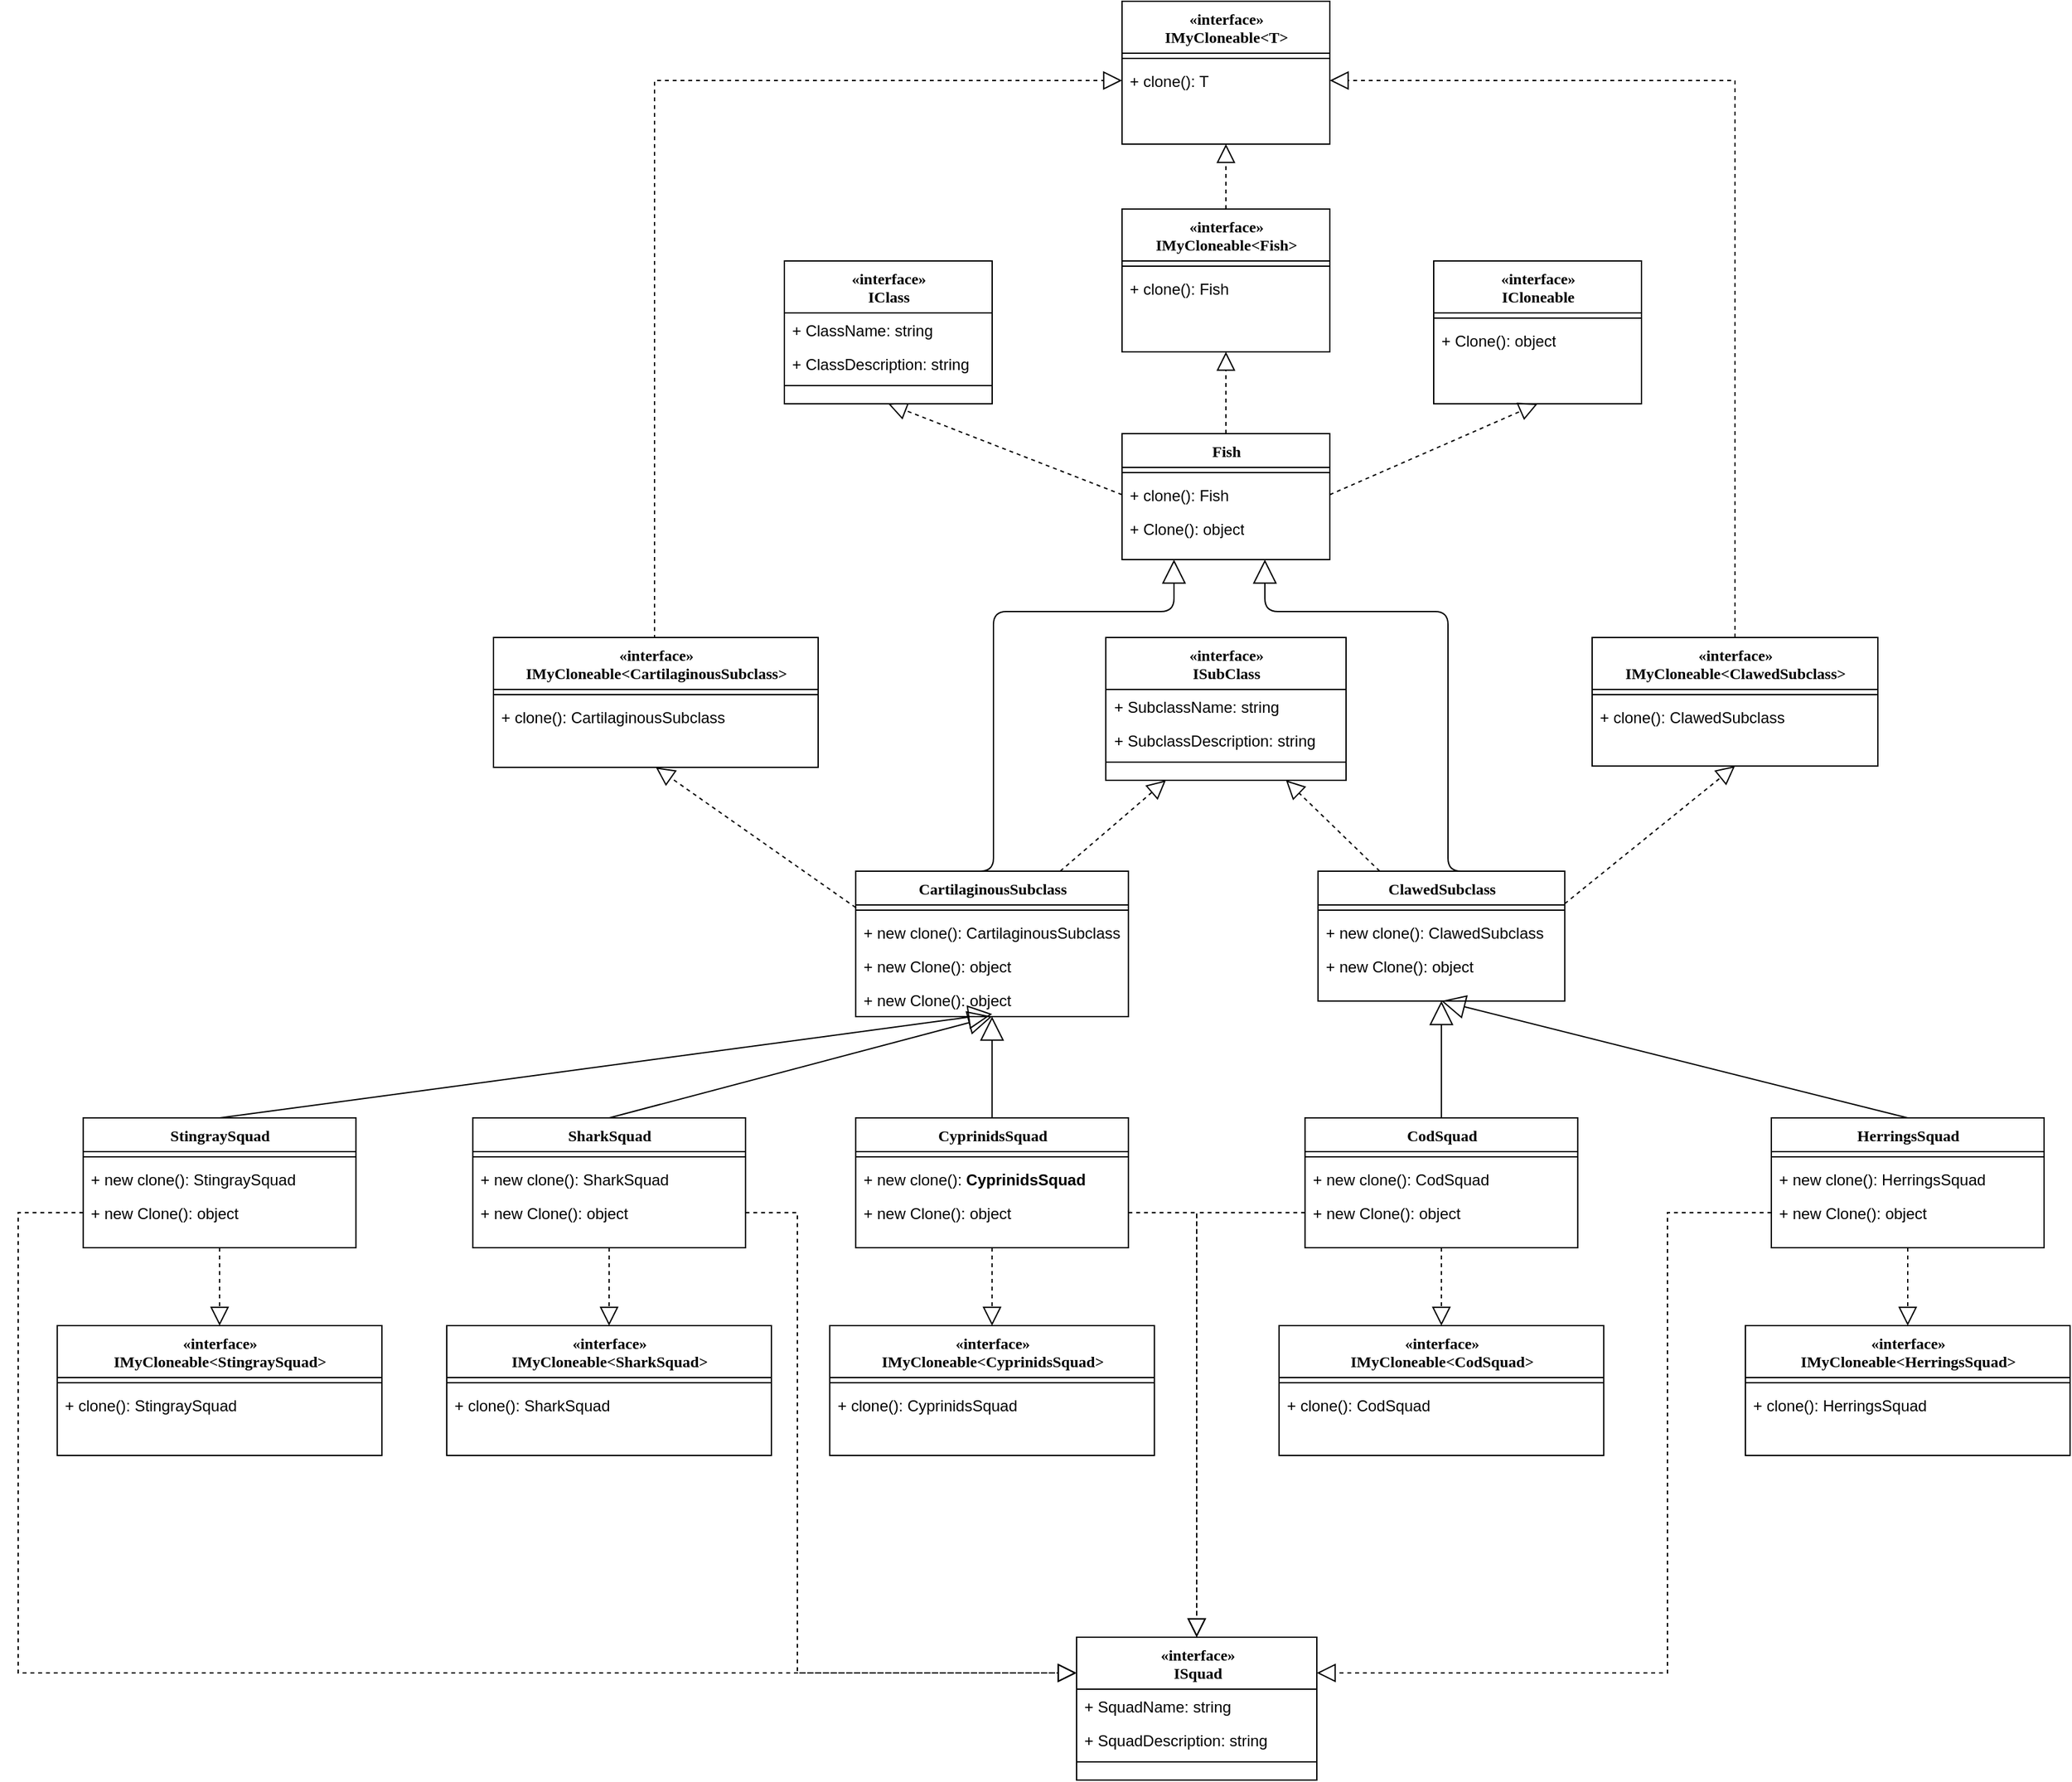 <mxfile version="18.0.4"><diagram name="Page-1" id="9f46799a-70d6-7492-0946-bef42562c5a5"><mxGraphModel dx="3695" dy="2658" grid="1" gridSize="10" guides="1" tooltips="1" connect="1" arrows="1" fold="1" page="1" pageScale="1" pageWidth="1100" pageHeight="850" background="none" math="0" shadow="0"><root><mxCell id="0"/><mxCell id="1" parent="0"/><mxCell id="78961159f06e98e8-43" value="Fish" style="swimlane;html=1;fontStyle=1;align=center;verticalAlign=top;childLayout=stackLayout;horizontal=1;startSize=26;horizontalStack=0;resizeParent=1;resizeLast=0;collapsible=1;marginBottom=0;swimlaneFillColor=#ffffff;rounded=0;shadow=0;comic=0;labelBackgroundColor=none;strokeWidth=1;fillColor=none;fontFamily=Verdana;fontSize=12" parent="1" vertex="1"><mxGeometry x="740" y="83" width="160" height="97" as="geometry"/></mxCell><mxCell id="78961159f06e98e8-51" value="" style="line;html=1;strokeWidth=1;fillColor=none;align=left;verticalAlign=middle;spacingTop=-1;spacingLeft=3;spacingRight=3;rotatable=0;labelPosition=right;points=[];portConstraint=eastwest;" parent="78961159f06e98e8-43" vertex="1"><mxGeometry y="26" width="160" height="8" as="geometry"/></mxCell><mxCell id="78961159f06e98e8-52" value="+ clone(): Fish" style="text;html=1;strokeColor=none;fillColor=none;align=left;verticalAlign=top;spacingLeft=4;spacingRight=4;whiteSpace=wrap;overflow=hidden;rotatable=0;points=[[0,0.5],[1,0.5]];portConstraint=eastwest;" parent="78961159f06e98e8-43" vertex="1"><mxGeometry y="34" width="160" height="26" as="geometry"/></mxCell><mxCell id="78961159f06e98e8-53" value="+ Clone(): object" style="text;html=1;strokeColor=none;fillColor=none;align=left;verticalAlign=top;spacingLeft=4;spacingRight=4;whiteSpace=wrap;overflow=hidden;rotatable=0;points=[[0,0.5],[1,0.5]];portConstraint=eastwest;" parent="78961159f06e98e8-43" vertex="1"><mxGeometry y="60" width="160" height="26" as="geometry"/></mxCell><mxCell id="78961159f06e98e8-128" style="edgeStyle=orthogonalEdgeStyle;html=1;labelBackgroundColor=none;startFill=0;startSize=8;endArrow=block;endFill=0;endSize=16;fontFamily=Verdana;fontSize=12;exitX=0.25;exitY=0;exitDx=0;exitDy=0;entryX=0.25;entryY=1;entryDx=0;entryDy=0;" parent="1" source="78961159f06e98e8-82" target="78961159f06e98e8-43" edge="1"><mxGeometry relative="1" as="geometry"><Array as="points"><mxPoint x="641" y="220"/><mxPoint x="780" y="220"/></Array></mxGeometry></mxCell><mxCell id="78961159f06e98e8-82" value="CartilaginousSubclass" style="swimlane;html=1;fontStyle=1;align=center;verticalAlign=top;childLayout=stackLayout;horizontal=1;startSize=26;horizontalStack=0;resizeParent=1;resizeLast=0;collapsible=1;marginBottom=0;swimlaneFillColor=#ffffff;rounded=0;shadow=0;comic=0;labelBackgroundColor=none;strokeWidth=1;fillColor=none;fontFamily=Verdana;fontSize=12" parent="1" vertex="1"><mxGeometry x="534.9" y="420" width="210" height="112" as="geometry"/></mxCell><mxCell id="78961159f06e98e8-90" value="" style="line;html=1;strokeWidth=1;fillColor=none;align=left;verticalAlign=middle;spacingTop=-1;spacingLeft=3;spacingRight=3;rotatable=0;labelPosition=right;points=[];portConstraint=eastwest;" parent="78961159f06e98e8-82" vertex="1"><mxGeometry y="26" width="210" height="8" as="geometry"/></mxCell><mxCell id="lPXeaGbCH5f2Kt_F3mpA-30" value="+ new clone(): CartilaginousSubclass" style="text;html=1;strokeColor=none;fillColor=none;align=left;verticalAlign=top;spacingLeft=4;spacingRight=4;whiteSpace=wrap;overflow=hidden;rotatable=0;points=[[0,0.5],[1,0.5]];portConstraint=eastwest;" vertex="1" parent="78961159f06e98e8-82"><mxGeometry y="34" width="210" height="26" as="geometry"/></mxCell><mxCell id="lPXeaGbCH5f2Kt_F3mpA-112" value="+ new Clone(): object" style="text;html=1;strokeColor=none;fillColor=none;align=left;verticalAlign=top;spacingLeft=4;spacingRight=4;whiteSpace=wrap;overflow=hidden;rotatable=0;points=[[0,0.5],[1,0.5]];portConstraint=eastwest;" vertex="1" parent="78961159f06e98e8-82"><mxGeometry y="60" width="210" height="26" as="geometry"/></mxCell><mxCell id="lPXeaGbCH5f2Kt_F3mpA-32" value="+ new Clone(): object" style="text;html=1;strokeColor=none;fillColor=none;align=left;verticalAlign=top;spacingLeft=4;spacingRight=4;whiteSpace=wrap;overflow=hidden;rotatable=0;points=[[0,0.5],[1,0.5]];portConstraint=eastwest;" vertex="1" parent="78961159f06e98e8-82"><mxGeometry y="86" width="210" height="26" as="geometry"/></mxCell><mxCell id="78961159f06e98e8-126" style="edgeStyle=orthogonalEdgeStyle;html=1;labelBackgroundColor=none;startFill=0;startSize=8;endArrow=block;endFill=0;endSize=16;fontFamily=Verdana;fontSize=12;exitX=0.75;exitY=0;exitDx=0;exitDy=0;" parent="1" source="78961159f06e98e8-108" target="78961159f06e98e8-43" edge="1"><mxGeometry relative="1" as="geometry"><Array as="points"><mxPoint x="991" y="220"/><mxPoint x="850" y="220"/></Array></mxGeometry></mxCell><mxCell id="78961159f06e98e8-108" value="ClawedSubclass" style="swimlane;html=1;fontStyle=1;align=center;verticalAlign=top;childLayout=stackLayout;horizontal=1;startSize=26;horizontalStack=0;resizeParent=1;resizeLast=0;collapsible=1;marginBottom=0;swimlaneFillColor=#ffffff;rounded=0;shadow=0;comic=0;labelBackgroundColor=none;strokeWidth=1;fillColor=none;fontFamily=Verdana;fontSize=12" parent="1" vertex="1"><mxGeometry x="890.9" y="420" width="190" height="100" as="geometry"/></mxCell><mxCell id="78961159f06e98e8-116" value="" style="line;html=1;strokeWidth=1;fillColor=none;align=left;verticalAlign=middle;spacingTop=-1;spacingLeft=3;spacingRight=3;rotatable=0;labelPosition=right;points=[];portConstraint=eastwest;" parent="78961159f06e98e8-108" vertex="1"><mxGeometry y="26" width="190" height="8" as="geometry"/></mxCell><mxCell id="78961159f06e98e8-117" value="+ new clone(): ClawedSubclass" style="text;html=1;strokeColor=none;fillColor=none;align=left;verticalAlign=top;spacingLeft=4;spacingRight=4;whiteSpace=wrap;overflow=hidden;rotatable=0;points=[[0,0.5],[1,0.5]];portConstraint=eastwest;" parent="78961159f06e98e8-108" vertex="1"><mxGeometry y="34" width="190" height="26" as="geometry"/></mxCell><mxCell id="lPXeaGbCH5f2Kt_F3mpA-31" value="+ new Clone(): object" style="text;html=1;strokeColor=none;fillColor=none;align=left;verticalAlign=top;spacingLeft=4;spacingRight=4;whiteSpace=wrap;overflow=hidden;rotatable=0;points=[[0,0.5],[1,0.5]];portConstraint=eastwest;" vertex="1" parent="78961159f06e98e8-108"><mxGeometry y="60" width="190" height="26" as="geometry"/></mxCell><mxCell id="lPXeaGbCH5f2Kt_F3mpA-4" value="" style="endArrow=block;dashed=1;endFill=0;endSize=12;html=1;rounded=0;entryX=0.5;entryY=1;entryDx=0;entryDy=0;exitX=0;exitY=0.5;exitDx=0;exitDy=0;" edge="1" parent="1" source="78961159f06e98e8-52" target="lPXeaGbCH5f2Kt_F3mpA-11"><mxGeometry width="160" relative="1" as="geometry"><mxPoint x="680" y="320" as="sourcePoint"/><mxPoint x="840" y="320" as="targetPoint"/></mxGeometry></mxCell><mxCell id="lPXeaGbCH5f2Kt_F3mpA-11" value="«interface»&lt;br&gt;&lt;b&gt;IClass&lt;/b&gt;" style="swimlane;html=1;fontStyle=1;align=center;verticalAlign=top;childLayout=stackLayout;horizontal=1;startSize=40;horizontalStack=0;resizeParent=1;resizeLast=0;collapsible=1;marginBottom=0;swimlaneFillColor=#ffffff;rounded=0;shadow=0;comic=0;labelBackgroundColor=none;strokeWidth=1;fillColor=none;fontFamily=Verdana;fontSize=12" vertex="1" parent="1"><mxGeometry x="480" y="-50" width="160" height="110" as="geometry"/></mxCell><mxCell id="lPXeaGbCH5f2Kt_F3mpA-12" value="+ ClassName: string" style="text;html=1;strokeColor=none;fillColor=none;align=left;verticalAlign=top;spacingLeft=4;spacingRight=4;whiteSpace=wrap;overflow=hidden;rotatable=0;points=[[0,0.5],[1,0.5]];portConstraint=eastwest;" vertex="1" parent="lPXeaGbCH5f2Kt_F3mpA-11"><mxGeometry y="40" width="160" height="26" as="geometry"/></mxCell><mxCell id="lPXeaGbCH5f2Kt_F3mpA-13" value="+ ClassDescription: string" style="text;html=1;strokeColor=none;fillColor=none;align=left;verticalAlign=top;spacingLeft=4;spacingRight=4;whiteSpace=wrap;overflow=hidden;rotatable=0;points=[[0,0.5],[1,0.5]];portConstraint=eastwest;" vertex="1" parent="lPXeaGbCH5f2Kt_F3mpA-11"><mxGeometry y="66" width="160" height="26" as="geometry"/></mxCell><mxCell id="lPXeaGbCH5f2Kt_F3mpA-15" value="" style="line;html=1;strokeWidth=1;fillColor=none;align=left;verticalAlign=middle;spacingTop=-1;spacingLeft=3;spacingRight=3;rotatable=0;labelPosition=right;points=[];portConstraint=eastwest;" vertex="1" parent="lPXeaGbCH5f2Kt_F3mpA-11"><mxGeometry y="92" width="160" height="8" as="geometry"/></mxCell><mxCell id="lPXeaGbCH5f2Kt_F3mpA-18" value="«interface»&lt;br&gt;&lt;b&gt;IMyCloneable&amp;lt;Fish&amp;gt;&lt;/b&gt;" style="swimlane;html=1;fontStyle=1;align=center;verticalAlign=top;childLayout=stackLayout;horizontal=1;startSize=40;horizontalStack=0;resizeParent=1;resizeLast=0;collapsible=1;marginBottom=0;swimlaneFillColor=#ffffff;rounded=0;shadow=0;comic=0;labelBackgroundColor=none;strokeWidth=1;fillColor=none;fontFamily=Verdana;fontSize=12" vertex="1" parent="1"><mxGeometry x="740" y="-90" width="160" height="110" as="geometry"/></mxCell><mxCell id="lPXeaGbCH5f2Kt_F3mpA-21" value="" style="line;html=1;strokeWidth=1;fillColor=none;align=left;verticalAlign=middle;spacingTop=-1;spacingLeft=3;spacingRight=3;rotatable=0;labelPosition=right;points=[];portConstraint=eastwest;" vertex="1" parent="lPXeaGbCH5f2Kt_F3mpA-18"><mxGeometry y="40" width="160" height="8" as="geometry"/></mxCell><mxCell id="78961159f06e98e8-40" value="+ clone(): Fish" style="text;html=1;strokeColor=none;fillColor=none;align=left;verticalAlign=top;spacingLeft=4;spacingRight=4;whiteSpace=wrap;overflow=hidden;rotatable=0;points=[[0,0.5],[1,0.5]];portConstraint=eastwest;" parent="lPXeaGbCH5f2Kt_F3mpA-18" vertex="1"><mxGeometry y="48" width="160" height="26" as="geometry"/></mxCell><mxCell id="lPXeaGbCH5f2Kt_F3mpA-22" value="«interface»&lt;br&gt;&lt;b&gt;ICloneable&lt;/b&gt;" style="swimlane;html=1;fontStyle=1;align=center;verticalAlign=top;childLayout=stackLayout;horizontal=1;startSize=40;horizontalStack=0;resizeParent=1;resizeLast=0;collapsible=1;marginBottom=0;swimlaneFillColor=#ffffff;rounded=0;shadow=0;comic=0;labelBackgroundColor=none;strokeWidth=1;fillColor=none;fontFamily=Verdana;fontSize=12" vertex="1" parent="1"><mxGeometry x="980" y="-50" width="160" height="110" as="geometry"/></mxCell><mxCell id="lPXeaGbCH5f2Kt_F3mpA-25" value="" style="line;html=1;strokeWidth=1;fillColor=none;align=left;verticalAlign=middle;spacingTop=-1;spacingLeft=3;spacingRight=3;rotatable=0;labelPosition=right;points=[];portConstraint=eastwest;" vertex="1" parent="lPXeaGbCH5f2Kt_F3mpA-22"><mxGeometry y="40" width="160" height="8" as="geometry"/></mxCell><mxCell id="lPXeaGbCH5f2Kt_F3mpA-27" value="+ Clone(): object" style="text;html=1;strokeColor=none;fillColor=none;align=left;verticalAlign=top;spacingLeft=4;spacingRight=4;whiteSpace=wrap;overflow=hidden;rotatable=0;points=[[0,0.5],[1,0.5]];portConstraint=eastwest;" vertex="1" parent="lPXeaGbCH5f2Kt_F3mpA-22"><mxGeometry y="48" width="160" height="26" as="geometry"/></mxCell><mxCell id="lPXeaGbCH5f2Kt_F3mpA-28" value="" style="endArrow=block;dashed=1;endFill=0;endSize=12;html=1;rounded=0;entryX=0.5;entryY=1;entryDx=0;entryDy=0;exitX=0.5;exitY=0;exitDx=0;exitDy=0;" edge="1" parent="1" source="78961159f06e98e8-43" target="lPXeaGbCH5f2Kt_F3mpA-18"><mxGeometry width="160" relative="1" as="geometry"><mxPoint x="830" y="93" as="sourcePoint"/><mxPoint x="650" y="-20" as="targetPoint"/></mxGeometry></mxCell><mxCell id="lPXeaGbCH5f2Kt_F3mpA-29" value="" style="endArrow=block;dashed=1;endFill=0;endSize=12;html=1;rounded=0;entryX=0.5;entryY=1;entryDx=0;entryDy=0;exitX=1;exitY=0.5;exitDx=0;exitDy=0;" edge="1" parent="1" source="78961159f06e98e8-52" target="lPXeaGbCH5f2Kt_F3mpA-22"><mxGeometry width="160" relative="1" as="geometry"><mxPoint x="840" y="103" as="sourcePoint"/><mxPoint x="660" y="-10" as="targetPoint"/></mxGeometry></mxCell><mxCell id="lPXeaGbCH5f2Kt_F3mpA-33" value="«interface»&lt;br&gt;&lt;b&gt;IMyCloneable&amp;lt;&lt;/b&gt;&lt;b&gt;ClawedSubclass&amp;gt;&lt;/b&gt;" style="swimlane;html=1;fontStyle=1;align=center;verticalAlign=top;childLayout=stackLayout;horizontal=1;startSize=40;horizontalStack=0;resizeParent=1;resizeLast=0;collapsible=1;marginBottom=0;swimlaneFillColor=#ffffff;rounded=0;shadow=0;comic=0;labelBackgroundColor=none;strokeWidth=1;fillColor=none;fontFamily=Verdana;fontSize=12" vertex="1" parent="1"><mxGeometry x="1102" y="240" width="220" height="99" as="geometry"/></mxCell><mxCell id="lPXeaGbCH5f2Kt_F3mpA-34" value="" style="line;html=1;strokeWidth=1;fillColor=none;align=left;verticalAlign=middle;spacingTop=-1;spacingLeft=3;spacingRight=3;rotatable=0;labelPosition=right;points=[];portConstraint=eastwest;" vertex="1" parent="lPXeaGbCH5f2Kt_F3mpA-33"><mxGeometry y="40" width="220" height="8" as="geometry"/></mxCell><mxCell id="lPXeaGbCH5f2Kt_F3mpA-35" value="+ clone(): ClawedSubclass" style="text;html=1;strokeColor=none;fillColor=none;align=left;verticalAlign=top;spacingLeft=4;spacingRight=4;whiteSpace=wrap;overflow=hidden;rotatable=0;points=[[0,0.5],[1,0.5]];portConstraint=eastwest;" vertex="1" parent="lPXeaGbCH5f2Kt_F3mpA-33"><mxGeometry y="48" width="220" height="26" as="geometry"/></mxCell><mxCell id="lPXeaGbCH5f2Kt_F3mpA-36" value="" style="endArrow=block;dashed=1;endFill=0;endSize=12;html=1;rounded=0;entryX=0.5;entryY=1;entryDx=0;entryDy=0;exitX=1;exitY=0.25;exitDx=0;exitDy=0;" edge="1" parent="1" target="lPXeaGbCH5f2Kt_F3mpA-33" source="78961159f06e98e8-108"><mxGeometry width="160" relative="1" as="geometry"><mxPoint x="1230.9" y="553" as="sourcePoint"/><mxPoint x="1132" y="418" as="targetPoint"/></mxGeometry></mxCell><mxCell id="lPXeaGbCH5f2Kt_F3mpA-37" value="«interface»&lt;br&gt;&lt;b&gt;IMyCloneable&amp;lt;&lt;/b&gt;CartilaginousSubclass&lt;b&gt;&amp;gt;&lt;/b&gt;" style="swimlane;html=1;fontStyle=1;align=center;verticalAlign=top;childLayout=stackLayout;horizontal=1;startSize=40;horizontalStack=0;resizeParent=1;resizeLast=0;collapsible=1;marginBottom=0;swimlaneFillColor=#ffffff;rounded=0;shadow=0;comic=0;labelBackgroundColor=none;strokeWidth=1;fillColor=none;fontFamily=Verdana;fontSize=12" vertex="1" parent="1"><mxGeometry x="256" y="240" width="250" height="100" as="geometry"/></mxCell><mxCell id="lPXeaGbCH5f2Kt_F3mpA-38" value="" style="line;html=1;strokeWidth=1;fillColor=none;align=left;verticalAlign=middle;spacingTop=-1;spacingLeft=3;spacingRight=3;rotatable=0;labelPosition=right;points=[];portConstraint=eastwest;" vertex="1" parent="lPXeaGbCH5f2Kt_F3mpA-37"><mxGeometry y="40" width="250" height="8" as="geometry"/></mxCell><mxCell id="lPXeaGbCH5f2Kt_F3mpA-39" value="+ clone(): CartilaginousSubclass" style="text;html=1;strokeColor=none;fillColor=none;align=left;verticalAlign=top;spacingLeft=4;spacingRight=4;whiteSpace=wrap;overflow=hidden;rotatable=0;points=[[0,0.5],[1,0.5]];portConstraint=eastwest;" vertex="1" parent="lPXeaGbCH5f2Kt_F3mpA-37"><mxGeometry y="48" width="250" height="26" as="geometry"/></mxCell><mxCell id="lPXeaGbCH5f2Kt_F3mpA-40" value="" style="endArrow=block;dashed=1;endFill=0;endSize=12;html=1;rounded=0;exitX=0;exitY=0.25;exitDx=0;exitDy=0;entryX=0.5;entryY=1;entryDx=0;entryDy=0;" edge="1" parent="1" source="78961159f06e98e8-82" target="lPXeaGbCH5f2Kt_F3mpA-37"><mxGeometry width="160" relative="1" as="geometry"><mxPoint x="976" y="427" as="sourcePoint"/><mxPoint x="1046" y="427" as="targetPoint"/></mxGeometry></mxCell><mxCell id="lPXeaGbCH5f2Kt_F3mpA-41" value="CodSquad" style="swimlane;html=1;fontStyle=1;align=center;verticalAlign=top;childLayout=stackLayout;horizontal=1;startSize=26;horizontalStack=0;resizeParent=1;resizeLast=0;collapsible=1;marginBottom=0;swimlaneFillColor=#ffffff;rounded=0;shadow=0;comic=0;labelBackgroundColor=none;strokeWidth=1;fillColor=none;fontFamily=Verdana;fontSize=12" vertex="1" parent="1"><mxGeometry x="880.9" y="610" width="210" height="100" as="geometry"/></mxCell><mxCell id="lPXeaGbCH5f2Kt_F3mpA-42" value="" style="line;html=1;strokeWidth=1;fillColor=none;align=left;verticalAlign=middle;spacingTop=-1;spacingLeft=3;spacingRight=3;rotatable=0;labelPosition=right;points=[];portConstraint=eastwest;" vertex="1" parent="lPXeaGbCH5f2Kt_F3mpA-41"><mxGeometry y="26" width="210" height="8" as="geometry"/></mxCell><mxCell id="lPXeaGbCH5f2Kt_F3mpA-43" value="+ new clone(): CodSquad" style="text;html=1;strokeColor=none;fillColor=none;align=left;verticalAlign=top;spacingLeft=4;spacingRight=4;whiteSpace=wrap;overflow=hidden;rotatable=0;points=[[0,0.5],[1,0.5]];portConstraint=eastwest;" vertex="1" parent="lPXeaGbCH5f2Kt_F3mpA-41"><mxGeometry y="34" width="210" height="26" as="geometry"/></mxCell><mxCell id="lPXeaGbCH5f2Kt_F3mpA-44" value="+ new Clone(): object" style="text;html=1;strokeColor=none;fillColor=none;align=left;verticalAlign=top;spacingLeft=4;spacingRight=4;whiteSpace=wrap;overflow=hidden;rotatable=0;points=[[0,0.5],[1,0.5]];portConstraint=eastwest;" vertex="1" parent="lPXeaGbCH5f2Kt_F3mpA-41"><mxGeometry y="60" width="210" height="26" as="geometry"/></mxCell><mxCell id="lPXeaGbCH5f2Kt_F3mpA-45" value="«interface»&lt;br&gt;&lt;b&gt;IMyCloneable&amp;lt;CodSquad&lt;/b&gt;&lt;b&gt;&amp;gt;&lt;/b&gt;" style="swimlane;html=1;fontStyle=1;align=center;verticalAlign=top;childLayout=stackLayout;horizontal=1;startSize=40;horizontalStack=0;resizeParent=1;resizeLast=0;collapsible=1;marginBottom=0;swimlaneFillColor=#ffffff;rounded=0;shadow=0;comic=0;labelBackgroundColor=none;strokeWidth=1;fillColor=none;fontFamily=Verdana;fontSize=12" vertex="1" parent="1"><mxGeometry x="860.9" y="770" width="250" height="100" as="geometry"/></mxCell><mxCell id="lPXeaGbCH5f2Kt_F3mpA-46" value="" style="line;html=1;strokeWidth=1;fillColor=none;align=left;verticalAlign=middle;spacingTop=-1;spacingLeft=3;spacingRight=3;rotatable=0;labelPosition=right;points=[];portConstraint=eastwest;" vertex="1" parent="lPXeaGbCH5f2Kt_F3mpA-45"><mxGeometry y="40" width="250" height="8" as="geometry"/></mxCell><mxCell id="lPXeaGbCH5f2Kt_F3mpA-47" value="+ clone(): CodSquad" style="text;html=1;strokeColor=none;fillColor=none;align=left;verticalAlign=top;spacingLeft=4;spacingRight=4;whiteSpace=wrap;overflow=hidden;rotatable=0;points=[[0,0.5],[1,0.5]];portConstraint=eastwest;" vertex="1" parent="lPXeaGbCH5f2Kt_F3mpA-45"><mxGeometry y="48" width="250" height="26" as="geometry"/></mxCell><mxCell id="lPXeaGbCH5f2Kt_F3mpA-48" value="«interface»&lt;br&gt;&lt;b&gt;ISubClass&lt;/b&gt;" style="swimlane;html=1;fontStyle=1;align=center;verticalAlign=top;childLayout=stackLayout;horizontal=1;startSize=40;horizontalStack=0;resizeParent=1;resizeLast=0;collapsible=1;marginBottom=0;swimlaneFillColor=#ffffff;rounded=0;shadow=0;comic=0;labelBackgroundColor=none;strokeWidth=1;fillColor=none;fontFamily=Verdana;fontSize=12" vertex="1" parent="1"><mxGeometry x="727.5" y="240" width="185" height="110" as="geometry"/></mxCell><mxCell id="lPXeaGbCH5f2Kt_F3mpA-49" value="+ SubclassName: string" style="text;html=1;strokeColor=none;fillColor=none;align=left;verticalAlign=top;spacingLeft=4;spacingRight=4;whiteSpace=wrap;overflow=hidden;rotatable=0;points=[[0,0.5],[1,0.5]];portConstraint=eastwest;" vertex="1" parent="lPXeaGbCH5f2Kt_F3mpA-48"><mxGeometry y="40" width="185" height="26" as="geometry"/></mxCell><mxCell id="lPXeaGbCH5f2Kt_F3mpA-50" value="+ SubclassDescription: string" style="text;html=1;strokeColor=none;fillColor=none;align=left;verticalAlign=top;spacingLeft=4;spacingRight=4;whiteSpace=wrap;overflow=hidden;rotatable=0;points=[[0,0.5],[1,0.5]];portConstraint=eastwest;" vertex="1" parent="lPXeaGbCH5f2Kt_F3mpA-48"><mxGeometry y="66" width="185" height="26" as="geometry"/></mxCell><mxCell id="lPXeaGbCH5f2Kt_F3mpA-51" value="" style="line;html=1;strokeWidth=1;fillColor=none;align=left;verticalAlign=middle;spacingTop=-1;spacingLeft=3;spacingRight=3;rotatable=0;labelPosition=right;points=[];portConstraint=eastwest;" vertex="1" parent="lPXeaGbCH5f2Kt_F3mpA-48"><mxGeometry y="92" width="185" height="8" as="geometry"/></mxCell><mxCell id="lPXeaGbCH5f2Kt_F3mpA-52" value="" style="endArrow=block;dashed=1;endFill=0;endSize=12;html=1;rounded=0;entryX=0.25;entryY=1;entryDx=0;entryDy=0;exitX=0.75;exitY=0;exitDx=0;exitDy=0;" edge="1" parent="1" source="78961159f06e98e8-82" target="lPXeaGbCH5f2Kt_F3mpA-48"><mxGeometry width="160" relative="1" as="geometry"><mxPoint x="556" y="298" as="sourcePoint"/><mxPoint x="719.75" y="350" as="targetPoint"/></mxGeometry></mxCell><mxCell id="lPXeaGbCH5f2Kt_F3mpA-53" value="" style="endArrow=block;dashed=1;endFill=0;endSize=12;html=1;rounded=0;exitX=0.25;exitY=0;exitDx=0;exitDy=0;entryX=0.75;entryY=1;entryDx=0;entryDy=0;" edge="1" parent="1" source="78961159f06e98e8-108" target="lPXeaGbCH5f2Kt_F3mpA-48"><mxGeometry width="160" relative="1" as="geometry"><mxPoint x="642" y="207" as="sourcePoint"/><mxPoint x="908.25" y="350" as="targetPoint"/></mxGeometry></mxCell><mxCell id="lPXeaGbCH5f2Kt_F3mpA-54" value="«interface»&lt;br&gt;&lt;b&gt;ISquad&lt;/b&gt;" style="swimlane;html=1;fontStyle=1;align=center;verticalAlign=top;childLayout=stackLayout;horizontal=1;startSize=40;horizontalStack=0;resizeParent=1;resizeLast=0;collapsible=1;marginBottom=0;swimlaneFillColor=#ffffff;rounded=0;shadow=0;comic=0;labelBackgroundColor=none;strokeWidth=1;fillColor=none;fontFamily=Verdana;fontSize=12" vertex="1" parent="1"><mxGeometry x="705" y="1010" width="185" height="110" as="geometry"/></mxCell><mxCell id="lPXeaGbCH5f2Kt_F3mpA-55" value="+ SquadName: string" style="text;html=1;strokeColor=none;fillColor=none;align=left;verticalAlign=top;spacingLeft=4;spacingRight=4;whiteSpace=wrap;overflow=hidden;rotatable=0;points=[[0,0.5],[1,0.5]];portConstraint=eastwest;" vertex="1" parent="lPXeaGbCH5f2Kt_F3mpA-54"><mxGeometry y="40" width="185" height="26" as="geometry"/></mxCell><mxCell id="lPXeaGbCH5f2Kt_F3mpA-56" value="+ SquadDescription: string" style="text;html=1;strokeColor=none;fillColor=none;align=left;verticalAlign=top;spacingLeft=4;spacingRight=4;whiteSpace=wrap;overflow=hidden;rotatable=0;points=[[0,0.5],[1,0.5]];portConstraint=eastwest;" vertex="1" parent="lPXeaGbCH5f2Kt_F3mpA-54"><mxGeometry y="66" width="185" height="26" as="geometry"/></mxCell><mxCell id="lPXeaGbCH5f2Kt_F3mpA-57" value="" style="line;html=1;strokeWidth=1;fillColor=none;align=left;verticalAlign=middle;spacingTop=-1;spacingLeft=3;spacingRight=3;rotatable=0;labelPosition=right;points=[];portConstraint=eastwest;" vertex="1" parent="lPXeaGbCH5f2Kt_F3mpA-54"><mxGeometry y="92" width="185" height="8" as="geometry"/></mxCell><mxCell id="lPXeaGbCH5f2Kt_F3mpA-59" style="html=1;labelBackgroundColor=none;startFill=0;startSize=8;endArrow=block;endFill=0;endSize=16;fontFamily=Verdana;fontSize=12;entryX=0.5;entryY=1;entryDx=0;entryDy=0;exitX=0.5;exitY=0;exitDx=0;exitDy=0;" edge="1" parent="1" source="lPXeaGbCH5f2Kt_F3mpA-41" target="78961159f06e98e8-108"><mxGeometry relative="1" as="geometry"><mxPoint x="1052" y="580" as="sourcePoint"/><mxPoint x="892" y="310" as="targetPoint"/></mxGeometry></mxCell><mxCell id="lPXeaGbCH5f2Kt_F3mpA-60" value="&lt;b&gt;CyprinidsSquad&lt;/b&gt;" style="swimlane;html=1;fontStyle=1;align=center;verticalAlign=top;childLayout=stackLayout;horizontal=1;startSize=26;horizontalStack=0;resizeParent=1;resizeLast=0;collapsible=1;marginBottom=0;swimlaneFillColor=#ffffff;rounded=0;shadow=0;comic=0;labelBackgroundColor=none;strokeWidth=1;fillColor=none;fontFamily=Verdana;fontSize=12" vertex="1" parent="1"><mxGeometry x="534.9" y="610" width="210" height="100" as="geometry"/></mxCell><mxCell id="lPXeaGbCH5f2Kt_F3mpA-61" value="" style="line;html=1;strokeWidth=1;fillColor=none;align=left;verticalAlign=middle;spacingTop=-1;spacingLeft=3;spacingRight=3;rotatable=0;labelPosition=right;points=[];portConstraint=eastwest;" vertex="1" parent="lPXeaGbCH5f2Kt_F3mpA-60"><mxGeometry y="26" width="210" height="8" as="geometry"/></mxCell><mxCell id="lPXeaGbCH5f2Kt_F3mpA-62" value="+ new clone(): &lt;b&gt;CyprinidsSquad&lt;/b&gt;" style="text;html=1;strokeColor=none;fillColor=none;align=left;verticalAlign=top;spacingLeft=4;spacingRight=4;whiteSpace=wrap;overflow=hidden;rotatable=0;points=[[0,0.5],[1,0.5]];portConstraint=eastwest;" vertex="1" parent="lPXeaGbCH5f2Kt_F3mpA-60"><mxGeometry y="34" width="210" height="26" as="geometry"/></mxCell><mxCell id="lPXeaGbCH5f2Kt_F3mpA-63" value="+ new Clone(): object" style="text;html=1;strokeColor=none;fillColor=none;align=left;verticalAlign=top;spacingLeft=4;spacingRight=4;whiteSpace=wrap;overflow=hidden;rotatable=0;points=[[0,0.5],[1,0.5]];portConstraint=eastwest;" vertex="1" parent="lPXeaGbCH5f2Kt_F3mpA-60"><mxGeometry y="60" width="210" height="26" as="geometry"/></mxCell><mxCell id="lPXeaGbCH5f2Kt_F3mpA-64" value="«interface»&lt;br&gt;&lt;b&gt;IMyCloneable&amp;lt;CyprinidsSquad&lt;/b&gt;&lt;b&gt;&amp;gt;&lt;/b&gt;" style="swimlane;html=1;fontStyle=1;align=center;verticalAlign=top;childLayout=stackLayout;horizontal=1;startSize=40;horizontalStack=0;resizeParent=1;resizeLast=0;collapsible=1;marginBottom=0;swimlaneFillColor=#ffffff;rounded=0;shadow=0;comic=0;labelBackgroundColor=none;strokeWidth=1;fillColor=none;fontFamily=Verdana;fontSize=12" vertex="1" parent="1"><mxGeometry x="514.9" y="770" width="250" height="100" as="geometry"/></mxCell><mxCell id="lPXeaGbCH5f2Kt_F3mpA-65" value="" style="line;html=1;strokeWidth=1;fillColor=none;align=left;verticalAlign=middle;spacingTop=-1;spacingLeft=3;spacingRight=3;rotatable=0;labelPosition=right;points=[];portConstraint=eastwest;" vertex="1" parent="lPXeaGbCH5f2Kt_F3mpA-64"><mxGeometry y="40" width="250" height="8" as="geometry"/></mxCell><mxCell id="lPXeaGbCH5f2Kt_F3mpA-66" value="+ clone(): CyprinidsSquad" style="text;html=1;strokeColor=none;fillColor=none;align=left;verticalAlign=top;spacingLeft=4;spacingRight=4;whiteSpace=wrap;overflow=hidden;rotatable=0;points=[[0,0.5],[1,0.5]];portConstraint=eastwest;" vertex="1" parent="lPXeaGbCH5f2Kt_F3mpA-64"><mxGeometry y="48" width="250" height="26" as="geometry"/></mxCell><mxCell id="lPXeaGbCH5f2Kt_F3mpA-67" value="" style="endArrow=block;dashed=1;endFill=0;endSize=12;html=1;rounded=0;exitX=0.5;exitY=1;exitDx=0;exitDy=0;" edge="1" parent="1" source="lPXeaGbCH5f2Kt_F3mpA-60" target="lPXeaGbCH5f2Kt_F3mpA-64"><mxGeometry width="160" relative="1" as="geometry"><mxPoint x="974.9" y="500" as="sourcePoint"/><mxPoint x="799.9" y="-197.5" as="targetPoint"/></mxGeometry></mxCell><mxCell id="lPXeaGbCH5f2Kt_F3mpA-69" value="" style="endArrow=block;dashed=1;endFill=0;endSize=12;html=1;rounded=0;entryX=1;entryY=0.5;entryDx=0;entryDy=0;exitX=0.5;exitY=0;exitDx=0;exitDy=0;edgeStyle=orthogonalEdgeStyle;" edge="1" parent="1" source="lPXeaGbCH5f2Kt_F3mpA-33" target="lPXeaGbCH5f2Kt_F3mpA-76"><mxGeometry width="160" relative="1" as="geometry"><mxPoint x="1048.9" y="477" as="sourcePoint"/><mxPoint x="1125" y="349" as="targetPoint"/><Array as="points"><mxPoint x="1212" y="-189"/></Array></mxGeometry></mxCell><mxCell id="lPXeaGbCH5f2Kt_F3mpA-73" value="" style="endArrow=block;dashed=1;endFill=0;endSize=12;html=1;rounded=0;entryX=0;entryY=0.5;entryDx=0;entryDy=0;exitX=0.5;exitY=0;exitDx=0;exitDy=0;edgeStyle=orthogonalEdgeStyle;" edge="1" parent="1" source="lPXeaGbCH5f2Kt_F3mpA-37" target="lPXeaGbCH5f2Kt_F3mpA-76"><mxGeometry width="160" relative="1" as="geometry"><mxPoint x="810" y="170" as="sourcePoint"/><mxPoint x="970" y="170" as="targetPoint"/><Array as="points"><mxPoint x="380" y="-189"/></Array></mxGeometry></mxCell><mxCell id="lPXeaGbCH5f2Kt_F3mpA-74" value="«interface»&lt;br&gt;&lt;b&gt;IMyCloneable&amp;lt;T&amp;gt;&lt;/b&gt;" style="swimlane;html=1;fontStyle=1;align=center;verticalAlign=top;childLayout=stackLayout;horizontal=1;startSize=40;horizontalStack=0;resizeParent=1;resizeLast=0;collapsible=1;marginBottom=0;swimlaneFillColor=#ffffff;rounded=0;shadow=0;comic=0;labelBackgroundColor=none;strokeWidth=1;fillColor=none;fontFamily=Verdana;fontSize=12" vertex="1" parent="1"><mxGeometry x="740" y="-250" width="160" height="110" as="geometry"/></mxCell><mxCell id="lPXeaGbCH5f2Kt_F3mpA-75" value="" style="line;html=1;strokeWidth=1;fillColor=none;align=left;verticalAlign=middle;spacingTop=-1;spacingLeft=3;spacingRight=3;rotatable=0;labelPosition=right;points=[];portConstraint=eastwest;" vertex="1" parent="lPXeaGbCH5f2Kt_F3mpA-74"><mxGeometry y="40" width="160" height="8" as="geometry"/></mxCell><mxCell id="lPXeaGbCH5f2Kt_F3mpA-76" value="+ clone(): T" style="text;html=1;strokeColor=none;fillColor=none;align=left;verticalAlign=top;spacingLeft=4;spacingRight=4;whiteSpace=wrap;overflow=hidden;rotatable=0;points=[[0,0.5],[1,0.5]];portConstraint=eastwest;" vertex="1" parent="lPXeaGbCH5f2Kt_F3mpA-74"><mxGeometry y="48" width="160" height="26" as="geometry"/></mxCell><mxCell id="lPXeaGbCH5f2Kt_F3mpA-77" value="" style="endArrow=block;dashed=1;endFill=0;endSize=12;html=1;rounded=0;entryX=0.5;entryY=1;entryDx=0;entryDy=0;exitX=0.5;exitY=0;exitDx=0;exitDy=0;" edge="1" parent="1" source="lPXeaGbCH5f2Kt_F3mpA-18" target="lPXeaGbCH5f2Kt_F3mpA-74"><mxGeometry width="160" relative="1" as="geometry"><mxPoint x="830" y="93" as="sourcePoint"/><mxPoint x="830" y="30" as="targetPoint"/></mxGeometry></mxCell><mxCell id="lPXeaGbCH5f2Kt_F3mpA-78" value="" style="endArrow=block;dashed=1;endFill=0;endSize=12;html=1;rounded=0;entryX=0.5;entryY=0;entryDx=0;entryDy=0;exitX=0.5;exitY=1;exitDx=0;exitDy=0;" edge="1" parent="1" source="lPXeaGbCH5f2Kt_F3mpA-41" target="lPXeaGbCH5f2Kt_F3mpA-45"><mxGeometry width="160" relative="1" as="geometry"><mxPoint x="910.9" y="688" as="sourcePoint"/><mxPoint x="987.0" y="560" as="targetPoint"/></mxGeometry></mxCell><mxCell id="lPXeaGbCH5f2Kt_F3mpA-79" style="html=1;labelBackgroundColor=none;startFill=0;startSize=8;endArrow=block;endFill=0;endSize=16;fontFamily=Verdana;fontSize=12;entryX=0.5;entryY=1;entryDx=0;entryDy=0;exitX=0.5;exitY=0;exitDx=0;exitDy=0;" edge="1" parent="1" source="lPXeaGbCH5f2Kt_F3mpA-60" target="78961159f06e98e8-82"><mxGeometry relative="1" as="geometry"><mxPoint x="1100.9" y="1017" as="sourcePoint"/><mxPoint x="995.9" y="530" as="targetPoint"/></mxGeometry></mxCell><mxCell id="lPXeaGbCH5f2Kt_F3mpA-80" value="" style="endArrow=block;dashed=1;endFill=0;endSize=12;html=1;rounded=0;exitX=1;exitY=0.5;exitDx=0;exitDy=0;entryX=0.5;entryY=0;entryDx=0;entryDy=0;edgeStyle=orthogonalEdgeStyle;" edge="1" parent="1" source="lPXeaGbCH5f2Kt_F3mpA-63" target="lPXeaGbCH5f2Kt_F3mpA-54"><mxGeometry width="160" relative="1" as="geometry"><mxPoint x="639.9" y="800" as="sourcePoint"/><mxPoint x="639.9" y="730" as="targetPoint"/></mxGeometry></mxCell><mxCell id="lPXeaGbCH5f2Kt_F3mpA-81" value="" style="endArrow=block;dashed=1;endFill=0;endSize=12;html=1;rounded=0;entryX=0.5;entryY=0;entryDx=0;entryDy=0;exitX=0;exitY=0.5;exitDx=0;exitDy=0;edgeStyle=orthogonalEdgeStyle;" edge="1" parent="1" source="lPXeaGbCH5f2Kt_F3mpA-44" target="lPXeaGbCH5f2Kt_F3mpA-54"><mxGeometry width="160" relative="1" as="geometry"><mxPoint x="744.9" y="847" as="sourcePoint"/><mxPoint x="820" y="530" as="targetPoint"/></mxGeometry></mxCell><mxCell id="lPXeaGbCH5f2Kt_F3mpA-82" value="HerringsSquad" style="swimlane;html=1;fontStyle=1;align=center;verticalAlign=top;childLayout=stackLayout;horizontal=1;startSize=26;horizontalStack=0;resizeParent=1;resizeLast=0;collapsible=1;marginBottom=0;swimlaneFillColor=#ffffff;rounded=0;shadow=0;comic=0;labelBackgroundColor=none;strokeWidth=1;fillColor=none;fontFamily=Verdana;fontSize=12" vertex="1" parent="1"><mxGeometry x="1240" y="610" width="210" height="100" as="geometry"/></mxCell><mxCell id="lPXeaGbCH5f2Kt_F3mpA-83" value="" style="line;html=1;strokeWidth=1;fillColor=none;align=left;verticalAlign=middle;spacingTop=-1;spacingLeft=3;spacingRight=3;rotatable=0;labelPosition=right;points=[];portConstraint=eastwest;" vertex="1" parent="lPXeaGbCH5f2Kt_F3mpA-82"><mxGeometry y="26" width="210" height="8" as="geometry"/></mxCell><mxCell id="lPXeaGbCH5f2Kt_F3mpA-84" value="+ new clone(): HerringsSquad" style="text;html=1;strokeColor=none;fillColor=none;align=left;verticalAlign=top;spacingLeft=4;spacingRight=4;whiteSpace=wrap;overflow=hidden;rotatable=0;points=[[0,0.5],[1,0.5]];portConstraint=eastwest;" vertex="1" parent="lPXeaGbCH5f2Kt_F3mpA-82"><mxGeometry y="34" width="210" height="26" as="geometry"/></mxCell><mxCell id="lPXeaGbCH5f2Kt_F3mpA-85" value="+ new Clone(): object" style="text;html=1;strokeColor=none;fillColor=none;align=left;verticalAlign=top;spacingLeft=4;spacingRight=4;whiteSpace=wrap;overflow=hidden;rotatable=0;points=[[0,0.5],[1,0.5]];portConstraint=eastwest;" vertex="1" parent="lPXeaGbCH5f2Kt_F3mpA-82"><mxGeometry y="60" width="210" height="26" as="geometry"/></mxCell><mxCell id="lPXeaGbCH5f2Kt_F3mpA-86" value="«interface»&lt;br&gt;&lt;b&gt;IMyCloneable&amp;lt;HerringsSquad&lt;/b&gt;&lt;b&gt;&amp;gt;&lt;/b&gt;" style="swimlane;html=1;fontStyle=1;align=center;verticalAlign=top;childLayout=stackLayout;horizontal=1;startSize=40;horizontalStack=0;resizeParent=1;resizeLast=0;collapsible=1;marginBottom=0;swimlaneFillColor=#ffffff;rounded=0;shadow=0;comic=0;labelBackgroundColor=none;strokeWidth=1;fillColor=none;fontFamily=Verdana;fontSize=12" vertex="1" parent="1"><mxGeometry x="1220" y="770" width="250" height="100" as="geometry"/></mxCell><mxCell id="lPXeaGbCH5f2Kt_F3mpA-87" value="" style="line;html=1;strokeWidth=1;fillColor=none;align=left;verticalAlign=middle;spacingTop=-1;spacingLeft=3;spacingRight=3;rotatable=0;labelPosition=right;points=[];portConstraint=eastwest;" vertex="1" parent="lPXeaGbCH5f2Kt_F3mpA-86"><mxGeometry y="40" width="250" height="8" as="geometry"/></mxCell><mxCell id="lPXeaGbCH5f2Kt_F3mpA-88" value="+ clone(): HerringsSquad" style="text;html=1;strokeColor=none;fillColor=none;align=left;verticalAlign=top;spacingLeft=4;spacingRight=4;whiteSpace=wrap;overflow=hidden;rotatable=0;points=[[0,0.5],[1,0.5]];portConstraint=eastwest;" vertex="1" parent="lPXeaGbCH5f2Kt_F3mpA-86"><mxGeometry y="48" width="250" height="26" as="geometry"/></mxCell><mxCell id="lPXeaGbCH5f2Kt_F3mpA-89" value="" style="endArrow=block;dashed=1;endFill=0;endSize=12;html=1;rounded=0;entryX=0.5;entryY=0;entryDx=0;entryDy=0;exitX=0.5;exitY=1;exitDx=0;exitDy=0;" edge="1" parent="1" source="lPXeaGbCH5f2Kt_F3mpA-82" target="lPXeaGbCH5f2Kt_F3mpA-86"><mxGeometry width="160" relative="1" as="geometry"><mxPoint x="1270" y="688" as="sourcePoint"/><mxPoint x="1346.1" y="560" as="targetPoint"/></mxGeometry></mxCell><mxCell id="lPXeaGbCH5f2Kt_F3mpA-90" style="html=1;labelBackgroundColor=none;startFill=0;startSize=8;endArrow=block;endFill=0;endSize=16;fontFamily=Verdana;fontSize=12;entryX=0.5;entryY=1;entryDx=0;entryDy=0;exitX=0.5;exitY=0;exitDx=0;exitDy=0;" edge="1" parent="1" source="lPXeaGbCH5f2Kt_F3mpA-82" target="78961159f06e98e8-108"><mxGeometry relative="1" as="geometry"><mxPoint x="1100.9" y="1017" as="sourcePoint"/><mxPoint x="995.9" y="530" as="targetPoint"/></mxGeometry></mxCell><mxCell id="lPXeaGbCH5f2Kt_F3mpA-91" value="SharkSquad" style="swimlane;html=1;fontStyle=1;align=center;verticalAlign=top;childLayout=stackLayout;horizontal=1;startSize=26;horizontalStack=0;resizeParent=1;resizeLast=0;collapsible=1;marginBottom=0;swimlaneFillColor=#ffffff;rounded=0;shadow=0;comic=0;labelBackgroundColor=none;strokeWidth=1;fillColor=none;fontFamily=Verdana;fontSize=12" vertex="1" parent="1"><mxGeometry x="240.1" y="610" width="210" height="100" as="geometry"/></mxCell><mxCell id="lPXeaGbCH5f2Kt_F3mpA-92" value="" style="line;html=1;strokeWidth=1;fillColor=none;align=left;verticalAlign=middle;spacingTop=-1;spacingLeft=3;spacingRight=3;rotatable=0;labelPosition=right;points=[];portConstraint=eastwest;" vertex="1" parent="lPXeaGbCH5f2Kt_F3mpA-91"><mxGeometry y="26" width="210" height="8" as="geometry"/></mxCell><mxCell id="lPXeaGbCH5f2Kt_F3mpA-93" value="+ new clone(): SharkSquad" style="text;html=1;strokeColor=none;fillColor=none;align=left;verticalAlign=top;spacingLeft=4;spacingRight=4;whiteSpace=wrap;overflow=hidden;rotatable=0;points=[[0,0.5],[1,0.5]];portConstraint=eastwest;" vertex="1" parent="lPXeaGbCH5f2Kt_F3mpA-91"><mxGeometry y="34" width="210" height="26" as="geometry"/></mxCell><mxCell id="lPXeaGbCH5f2Kt_F3mpA-94" value="+ new Clone(): object" style="text;html=1;strokeColor=none;fillColor=none;align=left;verticalAlign=top;spacingLeft=4;spacingRight=4;whiteSpace=wrap;overflow=hidden;rotatable=0;points=[[0,0.5],[1,0.5]];portConstraint=eastwest;" vertex="1" parent="lPXeaGbCH5f2Kt_F3mpA-91"><mxGeometry y="60" width="210" height="26" as="geometry"/></mxCell><mxCell id="lPXeaGbCH5f2Kt_F3mpA-95" value="«interface»&lt;br&gt;&lt;b&gt;IMyCloneable&amp;lt;SharkSquad&lt;/b&gt;&lt;b&gt;&amp;gt;&lt;/b&gt;" style="swimlane;html=1;fontStyle=1;align=center;verticalAlign=top;childLayout=stackLayout;horizontal=1;startSize=40;horizontalStack=0;resizeParent=1;resizeLast=0;collapsible=1;marginBottom=0;swimlaneFillColor=#ffffff;rounded=0;shadow=0;comic=0;labelBackgroundColor=none;strokeWidth=1;fillColor=none;fontFamily=Verdana;fontSize=12" vertex="1" parent="1"><mxGeometry x="220" y="770" width="250" height="100" as="geometry"/></mxCell><mxCell id="lPXeaGbCH5f2Kt_F3mpA-96" value="" style="line;html=1;strokeWidth=1;fillColor=none;align=left;verticalAlign=middle;spacingTop=-1;spacingLeft=3;spacingRight=3;rotatable=0;labelPosition=right;points=[];portConstraint=eastwest;" vertex="1" parent="lPXeaGbCH5f2Kt_F3mpA-95"><mxGeometry y="40" width="250" height="8" as="geometry"/></mxCell><mxCell id="lPXeaGbCH5f2Kt_F3mpA-97" value="+ clone(): SharkSquad" style="text;html=1;strokeColor=none;fillColor=none;align=left;verticalAlign=top;spacingLeft=4;spacingRight=4;whiteSpace=wrap;overflow=hidden;rotatable=0;points=[[0,0.5],[1,0.5]];portConstraint=eastwest;" vertex="1" parent="lPXeaGbCH5f2Kt_F3mpA-95"><mxGeometry y="48" width="250" height="26" as="geometry"/></mxCell><mxCell id="lPXeaGbCH5f2Kt_F3mpA-98" value="" style="endArrow=block;dashed=1;endFill=0;endSize=12;html=1;rounded=0;entryX=0.5;entryY=0;entryDx=0;entryDy=0;exitX=0.5;exitY=1;exitDx=0;exitDy=0;" edge="1" parent="1" source="lPXeaGbCH5f2Kt_F3mpA-91" target="lPXeaGbCH5f2Kt_F3mpA-95"><mxGeometry width="160" relative="1" as="geometry"><mxPoint x="270.1" y="688" as="sourcePoint"/><mxPoint x="346.2" y="560" as="targetPoint"/></mxGeometry></mxCell><mxCell id="lPXeaGbCH5f2Kt_F3mpA-99" style="html=1;labelBackgroundColor=none;startFill=0;startSize=8;endArrow=block;endFill=0;endSize=16;fontFamily=Verdana;fontSize=12;entryX=0.5;entryY=1;entryDx=0;entryDy=0;exitX=0.5;exitY=0;exitDx=0;exitDy=0;" edge="1" parent="1" source="lPXeaGbCH5f2Kt_F3mpA-91" target="78961159f06e98e8-82"><mxGeometry relative="1" as="geometry"><mxPoint x="544.9" y="1017" as="sourcePoint"/><mxPoint x="649.9" y="530" as="targetPoint"/></mxGeometry></mxCell><mxCell id="lPXeaGbCH5f2Kt_F3mpA-100" value="StingraySquad" style="swimlane;html=1;fontStyle=1;align=center;verticalAlign=top;childLayout=stackLayout;horizontal=1;startSize=26;horizontalStack=0;resizeParent=1;resizeLast=0;collapsible=1;marginBottom=0;swimlaneFillColor=#ffffff;rounded=0;shadow=0;comic=0;labelBackgroundColor=none;strokeWidth=1;fillColor=none;fontFamily=Verdana;fontSize=12" vertex="1" parent="1"><mxGeometry x="-59.9" y="610" width="210" height="100" as="geometry"/></mxCell><mxCell id="lPXeaGbCH5f2Kt_F3mpA-101" value="" style="line;html=1;strokeWidth=1;fillColor=none;align=left;verticalAlign=middle;spacingTop=-1;spacingLeft=3;spacingRight=3;rotatable=0;labelPosition=right;points=[];portConstraint=eastwest;" vertex="1" parent="lPXeaGbCH5f2Kt_F3mpA-100"><mxGeometry y="26" width="210" height="8" as="geometry"/></mxCell><mxCell id="lPXeaGbCH5f2Kt_F3mpA-102" value="+ new clone(): StingraySquad" style="text;html=1;strokeColor=none;fillColor=none;align=left;verticalAlign=top;spacingLeft=4;spacingRight=4;whiteSpace=wrap;overflow=hidden;rotatable=0;points=[[0,0.5],[1,0.5]];portConstraint=eastwest;" vertex="1" parent="lPXeaGbCH5f2Kt_F3mpA-100"><mxGeometry y="34" width="210" height="26" as="geometry"/></mxCell><mxCell id="lPXeaGbCH5f2Kt_F3mpA-103" value="+ new Clone(): object" style="text;html=1;strokeColor=none;fillColor=none;align=left;verticalAlign=top;spacingLeft=4;spacingRight=4;whiteSpace=wrap;overflow=hidden;rotatable=0;points=[[0,0.5],[1,0.5]];portConstraint=eastwest;" vertex="1" parent="lPXeaGbCH5f2Kt_F3mpA-100"><mxGeometry y="60" width="210" height="26" as="geometry"/></mxCell><mxCell id="lPXeaGbCH5f2Kt_F3mpA-104" value="«interface»&lt;br&gt;&lt;b&gt;IMyCloneable&amp;lt;StingraySquad&lt;/b&gt;&lt;b&gt;&amp;gt;&lt;/b&gt;" style="swimlane;html=1;fontStyle=1;align=center;verticalAlign=top;childLayout=stackLayout;horizontal=1;startSize=40;horizontalStack=0;resizeParent=1;resizeLast=0;collapsible=1;marginBottom=0;swimlaneFillColor=#ffffff;rounded=0;shadow=0;comic=0;labelBackgroundColor=none;strokeWidth=1;fillColor=none;fontFamily=Verdana;fontSize=12" vertex="1" parent="1"><mxGeometry x="-79.9" y="770" width="250" height="100" as="geometry"/></mxCell><mxCell id="lPXeaGbCH5f2Kt_F3mpA-105" value="" style="line;html=1;strokeWidth=1;fillColor=none;align=left;verticalAlign=middle;spacingTop=-1;spacingLeft=3;spacingRight=3;rotatable=0;labelPosition=right;points=[];portConstraint=eastwest;" vertex="1" parent="lPXeaGbCH5f2Kt_F3mpA-104"><mxGeometry y="40" width="250" height="8" as="geometry"/></mxCell><mxCell id="lPXeaGbCH5f2Kt_F3mpA-106" value="+ clone(): StingraySquad" style="text;html=1;strokeColor=none;fillColor=none;align=left;verticalAlign=top;spacingLeft=4;spacingRight=4;whiteSpace=wrap;overflow=hidden;rotatable=0;points=[[0,0.5],[1,0.5]];portConstraint=eastwest;" vertex="1" parent="lPXeaGbCH5f2Kt_F3mpA-104"><mxGeometry y="48" width="250" height="26" as="geometry"/></mxCell><mxCell id="lPXeaGbCH5f2Kt_F3mpA-107" value="" style="endArrow=block;dashed=1;endFill=0;endSize=12;html=1;rounded=0;entryX=0.5;entryY=0;entryDx=0;entryDy=0;exitX=0.5;exitY=1;exitDx=0;exitDy=0;" edge="1" parent="1" source="lPXeaGbCH5f2Kt_F3mpA-100" target="lPXeaGbCH5f2Kt_F3mpA-104"><mxGeometry width="160" relative="1" as="geometry"><mxPoint x="40.1" y="710" as="sourcePoint"/><mxPoint x="46.2" y="560" as="targetPoint"/></mxGeometry></mxCell><mxCell id="lPXeaGbCH5f2Kt_F3mpA-108" style="html=1;labelBackgroundColor=none;startFill=0;startSize=8;endArrow=block;endFill=0;endSize=16;fontFamily=Verdana;fontSize=12;exitX=0.5;exitY=0;exitDx=0;exitDy=0;" edge="1" parent="1" source="lPXeaGbCH5f2Kt_F3mpA-100"><mxGeometry relative="1" as="geometry"><mxPoint x="370" y="1017" as="sourcePoint"/><mxPoint x="640" y="530" as="targetPoint"/></mxGeometry></mxCell><mxCell id="lPXeaGbCH5f2Kt_F3mpA-109" value="" style="endArrow=block;dashed=1;endFill=0;endSize=12;html=1;rounded=0;exitX=0;exitY=0.5;exitDx=0;exitDy=0;entryX=1;entryY=0.25;entryDx=0;entryDy=0;edgeStyle=orthogonalEdgeStyle;" edge="1" parent="1" source="lPXeaGbCH5f2Kt_F3mpA-85" target="lPXeaGbCH5f2Kt_F3mpA-54"><mxGeometry width="160" relative="1" as="geometry"><mxPoint x="985.9" y="900" as="sourcePoint"/><mxPoint x="807.5" y="1020" as="targetPoint"/><Array as="points"><mxPoint x="1160" y="683"/><mxPoint x="1160" y="1038"/></Array></mxGeometry></mxCell><mxCell id="lPXeaGbCH5f2Kt_F3mpA-110" value="" style="endArrow=block;dashed=1;endFill=0;endSize=12;html=1;rounded=0;exitX=1;exitY=0.5;exitDx=0;exitDy=0;entryX=0;entryY=0.25;entryDx=0;entryDy=0;edgeStyle=orthogonalEdgeStyle;" edge="1" parent="1" source="lPXeaGbCH5f2Kt_F3mpA-94" target="lPXeaGbCH5f2Kt_F3mpA-54"><mxGeometry width="160" relative="1" as="geometry"><mxPoint x="639.9" y="900" as="sourcePoint"/><mxPoint x="807.5" y="1020" as="targetPoint"/><Array as="points"><mxPoint x="490" y="683"/><mxPoint x="490" y="1038"/></Array></mxGeometry></mxCell><mxCell id="lPXeaGbCH5f2Kt_F3mpA-111" value="" style="endArrow=block;dashed=1;endFill=0;endSize=12;html=1;rounded=0;entryX=0;entryY=0.25;entryDx=0;entryDy=0;edgeStyle=orthogonalEdgeStyle;exitX=0;exitY=0.5;exitDx=0;exitDy=0;" edge="1" parent="1" source="lPXeaGbCH5f2Kt_F3mpA-103" target="lPXeaGbCH5f2Kt_F3mpA-54"><mxGeometry width="160" relative="1" as="geometry"><mxPoint x="-45" y="710" as="sourcePoint"/><mxPoint x="817.5" y="1030" as="targetPoint"/><Array as="points"><mxPoint x="-110" y="683"/><mxPoint x="-110" y="1038"/></Array></mxGeometry></mxCell></root></mxGraphModel></diagram></mxfile>